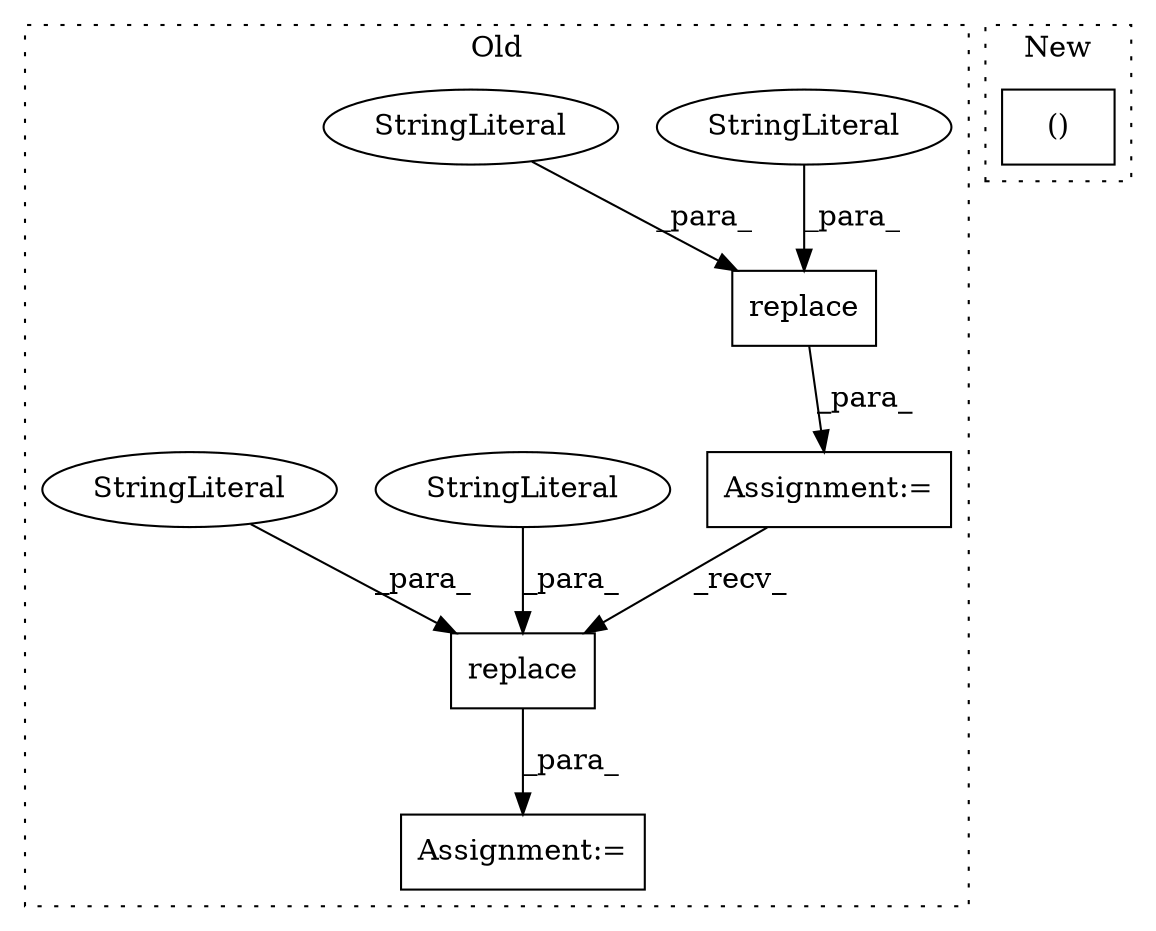 digraph G {
subgraph cluster0 {
1 [label="replace" a="32" s="4832,4863" l="8,1" shape="box"];
3 [label="StringLiteral" a="45" s="4850" l="13" shape="ellipse"];
4 [label="StringLiteral" a="45" s="4840" l="9" shape="ellipse"];
5 [label="Assignment:=" a="7" s="5089" l="1" shape="box"];
6 [label="Assignment:=" a="7" s="4926" l="1" shape="box"];
7 [label="replace" a="32" s="5046,5079" l="8,1" shape="box"];
8 [label="StringLiteral" a="45" s="5065" l="14" shape="ellipse"];
9 [label="StringLiteral" a="45" s="5054" l="10" shape="ellipse"];
label = "Old";
style="dotted";
}
subgraph cluster1 {
2 [label="()" a="106" s="4935" l="27" shape="box"];
label = "New";
style="dotted";
}
1 -> 6 [label="_para_"];
3 -> 1 [label="_para_"];
4 -> 1 [label="_para_"];
6 -> 7 [label="_recv_"];
7 -> 5 [label="_para_"];
8 -> 7 [label="_para_"];
9 -> 7 [label="_para_"];
}